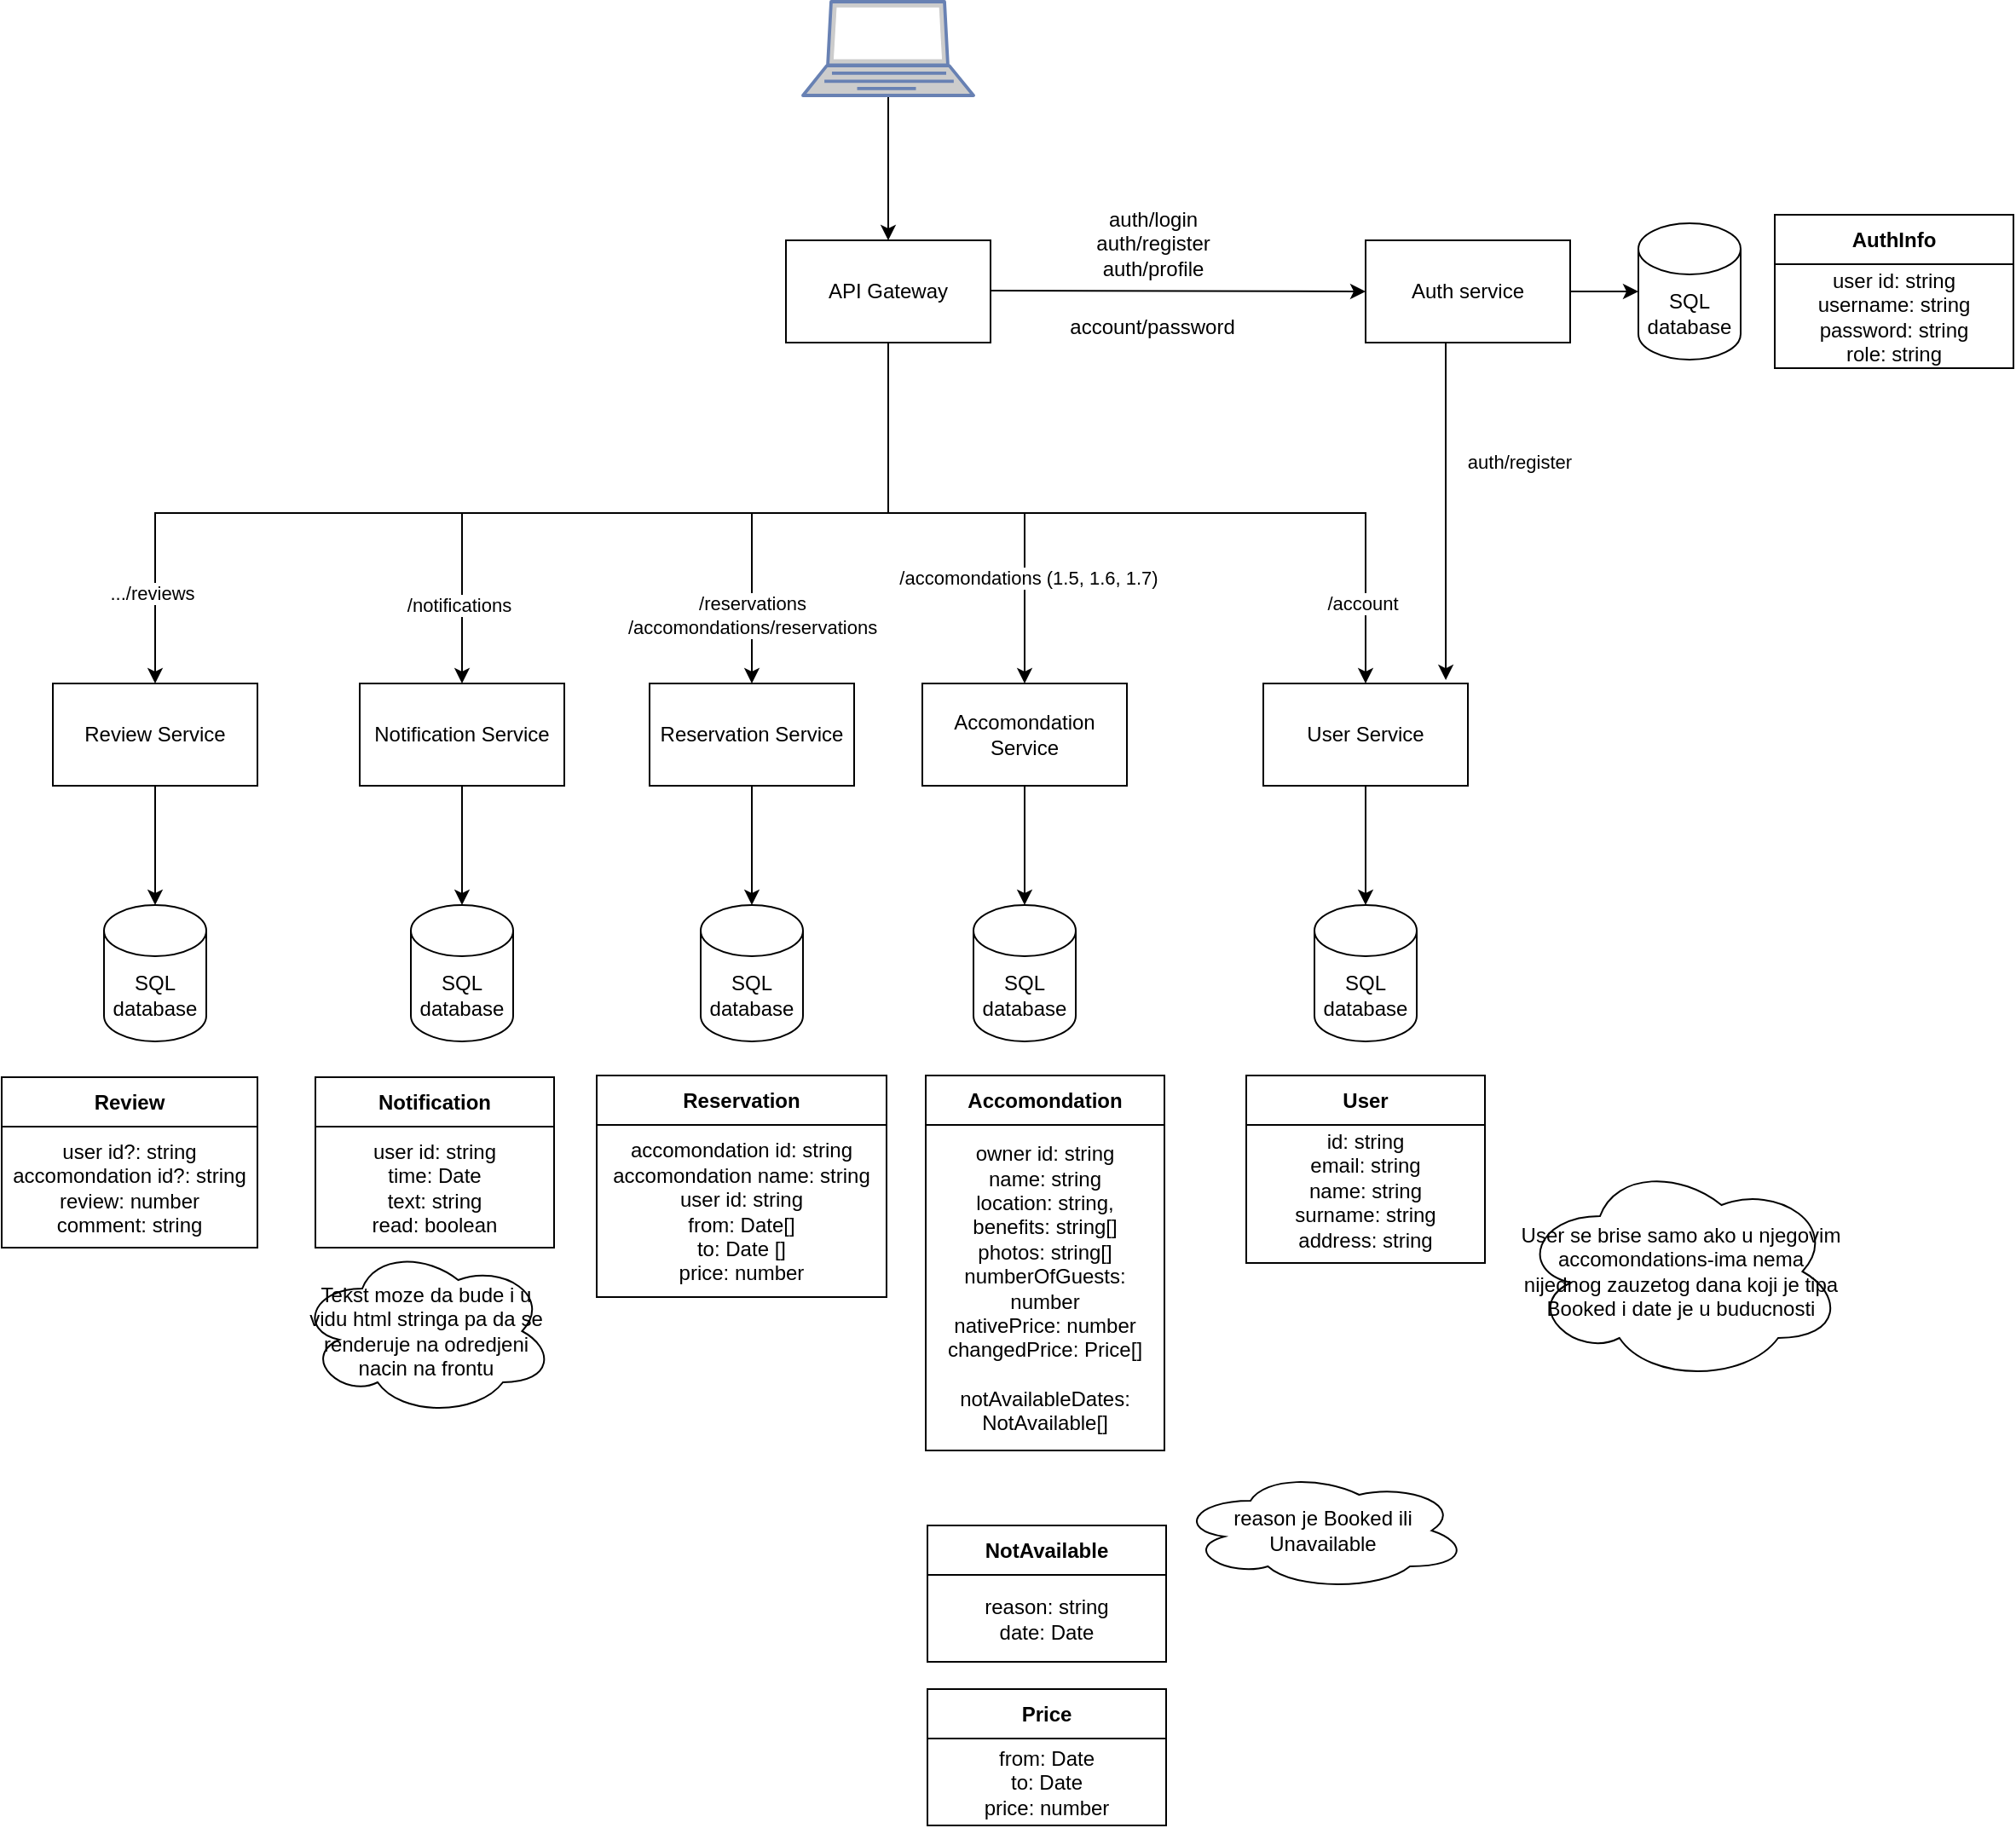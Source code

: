 <mxfile version="24.2.1" type="device">
  <diagram name="Page-1" id="pHf3SJh8BgMXSewSi1kd">
    <mxGraphModel dx="2537" dy="944" grid="1" gridSize="10" guides="1" tooltips="1" connect="1" arrows="1" fold="1" page="1" pageScale="1" pageWidth="850" pageHeight="1100" math="0" shadow="0">
      <root>
        <mxCell id="0" />
        <mxCell id="1" parent="0" />
        <mxCell id="M-JQSVvkI15GJPPJ3Po0-2" style="edgeStyle=orthogonalEdgeStyle;rounded=0;orthogonalLoop=1;jettySize=auto;html=1;" edge="1" parent="1" source="M-JQSVvkI15GJPPJ3Po0-1">
          <mxGeometry relative="1" as="geometry">
            <mxPoint x="390" y="190" as="targetPoint" />
          </mxGeometry>
        </mxCell>
        <mxCell id="M-JQSVvkI15GJPPJ3Po0-1" value="" style="fontColor=#0066CC;verticalAlign=top;verticalLabelPosition=bottom;labelPosition=center;align=center;html=1;outlineConnect=0;fillColor=#CCCCCC;strokeColor=#6881B3;gradientColor=none;gradientDirection=north;strokeWidth=2;shape=mxgraph.networks.laptop;" vertex="1" parent="1">
          <mxGeometry x="340" y="50" width="100" height="55" as="geometry" />
        </mxCell>
        <mxCell id="M-JQSVvkI15GJPPJ3Po0-5" style="edgeStyle=orthogonalEdgeStyle;rounded=0;orthogonalLoop=1;jettySize=auto;html=1;entryX=0;entryY=0.5;entryDx=0;entryDy=0;" edge="1" parent="1" target="M-JQSVvkI15GJPPJ3Po0-7">
          <mxGeometry relative="1" as="geometry">
            <mxPoint x="571" y="219.5" as="targetPoint" />
            <mxPoint x="450" y="219.5" as="sourcePoint" />
          </mxGeometry>
        </mxCell>
        <mxCell id="M-JQSVvkI15GJPPJ3Po0-13" style="edgeStyle=orthogonalEdgeStyle;rounded=0;orthogonalLoop=1;jettySize=auto;html=1;" edge="1" parent="1" source="M-JQSVvkI15GJPPJ3Po0-6" target="M-JQSVvkI15GJPPJ3Po0-10">
          <mxGeometry relative="1" as="geometry">
            <Array as="points">
              <mxPoint x="390" y="350" />
              <mxPoint x="470" y="350" />
            </Array>
          </mxGeometry>
        </mxCell>
        <mxCell id="M-JQSVvkI15GJPPJ3Po0-48" value="/accomondations (1.5, 1.6, 1.7)" style="edgeLabel;html=1;align=center;verticalAlign=middle;resizable=0;points=[];" vertex="1" connectable="0" parent="M-JQSVvkI15GJPPJ3Po0-13">
          <mxGeometry x="0.557" y="2" relative="1" as="geometry">
            <mxPoint as="offset" />
          </mxGeometry>
        </mxCell>
        <mxCell id="M-JQSVvkI15GJPPJ3Po0-14" style="edgeStyle=orthogonalEdgeStyle;rounded=0;orthogonalLoop=1;jettySize=auto;html=1;" edge="1" parent="1" source="M-JQSVvkI15GJPPJ3Po0-6" target="M-JQSVvkI15GJPPJ3Po0-12">
          <mxGeometry relative="1" as="geometry" />
        </mxCell>
        <mxCell id="M-JQSVvkI15GJPPJ3Po0-57" value="/reservations&lt;div&gt;/accomondations/reservations&lt;/div&gt;" style="edgeLabel;html=1;align=center;verticalAlign=middle;resizable=0;points=[];" vertex="1" connectable="0" parent="M-JQSVvkI15GJPPJ3Po0-14">
          <mxGeometry x="0.593" y="3" relative="1" as="geometry">
            <mxPoint x="-3" y="17" as="offset" />
          </mxGeometry>
        </mxCell>
        <mxCell id="M-JQSVvkI15GJPPJ3Po0-15" style="edgeStyle=orthogonalEdgeStyle;rounded=0;orthogonalLoop=1;jettySize=auto;html=1;entryX=0.5;entryY=0;entryDx=0;entryDy=0;" edge="1" parent="1" source="M-JQSVvkI15GJPPJ3Po0-6" target="M-JQSVvkI15GJPPJ3Po0-11">
          <mxGeometry relative="1" as="geometry">
            <Array as="points">
              <mxPoint x="390" y="350" />
              <mxPoint x="140" y="350" />
            </Array>
          </mxGeometry>
        </mxCell>
        <mxCell id="M-JQSVvkI15GJPPJ3Po0-60" value="/notifications" style="edgeLabel;html=1;align=center;verticalAlign=middle;resizable=0;points=[];" vertex="1" connectable="0" parent="M-JQSVvkI15GJPPJ3Po0-15">
          <mxGeometry x="0.796" y="-2" relative="1" as="geometry">
            <mxPoint as="offset" />
          </mxGeometry>
        </mxCell>
        <mxCell id="M-JQSVvkI15GJPPJ3Po0-16" style="edgeStyle=orthogonalEdgeStyle;rounded=0;orthogonalLoop=1;jettySize=auto;html=1;" edge="1" parent="1" source="M-JQSVvkI15GJPPJ3Po0-6" target="M-JQSVvkI15GJPPJ3Po0-8">
          <mxGeometry relative="1" as="geometry">
            <Array as="points">
              <mxPoint x="390" y="350" />
              <mxPoint x="670" y="350" />
            </Array>
          </mxGeometry>
        </mxCell>
        <mxCell id="M-JQSVvkI15GJPPJ3Po0-39" value="/account" style="edgeLabel;html=1;align=center;verticalAlign=middle;resizable=0;points=[];" vertex="1" connectable="0" parent="M-JQSVvkI15GJPPJ3Po0-16">
          <mxGeometry x="0.804" y="-2" relative="1" as="geometry">
            <mxPoint as="offset" />
          </mxGeometry>
        </mxCell>
        <mxCell id="M-JQSVvkI15GJPPJ3Po0-66" style="edgeStyle=orthogonalEdgeStyle;rounded=0;orthogonalLoop=1;jettySize=auto;html=1;" edge="1" parent="1" source="M-JQSVvkI15GJPPJ3Po0-6" target="M-JQSVvkI15GJPPJ3Po0-65">
          <mxGeometry relative="1" as="geometry">
            <Array as="points">
              <mxPoint x="390" y="350" />
              <mxPoint x="-40" y="350" />
            </Array>
          </mxGeometry>
        </mxCell>
        <mxCell id="M-JQSVvkI15GJPPJ3Po0-72" value=".../reviews" style="edgeLabel;html=1;align=center;verticalAlign=middle;resizable=0;points=[];" vertex="1" connectable="0" parent="M-JQSVvkI15GJPPJ3Po0-66">
          <mxGeometry x="0.832" y="-2" relative="1" as="geometry">
            <mxPoint as="offset" />
          </mxGeometry>
        </mxCell>
        <mxCell id="M-JQSVvkI15GJPPJ3Po0-6" value="API Gateway" style="rounded=0;whiteSpace=wrap;html=1;" vertex="1" parent="1">
          <mxGeometry x="330" y="190" width="120" height="60" as="geometry" />
        </mxCell>
        <mxCell id="M-JQSVvkI15GJPPJ3Po0-23" style="edgeStyle=orthogonalEdgeStyle;rounded=0;orthogonalLoop=1;jettySize=auto;html=1;" edge="1" parent="1" source="M-JQSVvkI15GJPPJ3Po0-7" target="M-JQSVvkI15GJPPJ3Po0-18">
          <mxGeometry relative="1" as="geometry" />
        </mxCell>
        <mxCell id="M-JQSVvkI15GJPPJ3Po0-7" value="Auth service" style="rounded=0;whiteSpace=wrap;html=1;" vertex="1" parent="1">
          <mxGeometry x="670" y="190" width="120" height="60" as="geometry" />
        </mxCell>
        <mxCell id="M-JQSVvkI15GJPPJ3Po0-24" style="edgeStyle=orthogonalEdgeStyle;rounded=0;orthogonalLoop=1;jettySize=auto;html=1;" edge="1" parent="1" source="M-JQSVvkI15GJPPJ3Po0-8" target="M-JQSVvkI15GJPPJ3Po0-19">
          <mxGeometry relative="1" as="geometry" />
        </mxCell>
        <mxCell id="M-JQSVvkI15GJPPJ3Po0-8" value="User Service" style="rounded=0;whiteSpace=wrap;html=1;" vertex="1" parent="1">
          <mxGeometry x="610" y="450" width="120" height="60" as="geometry" />
        </mxCell>
        <mxCell id="M-JQSVvkI15GJPPJ3Po0-10" value="Accomondation Service" style="rounded=0;whiteSpace=wrap;html=1;" vertex="1" parent="1">
          <mxGeometry x="410" y="450" width="120" height="60" as="geometry" />
        </mxCell>
        <mxCell id="M-JQSVvkI15GJPPJ3Po0-11" value="Notification Service" style="rounded=0;whiteSpace=wrap;html=1;" vertex="1" parent="1">
          <mxGeometry x="80" y="450" width="120" height="60" as="geometry" />
        </mxCell>
        <mxCell id="M-JQSVvkI15GJPPJ3Po0-27" style="edgeStyle=orthogonalEdgeStyle;rounded=0;orthogonalLoop=1;jettySize=auto;html=1;" edge="1" parent="1" source="M-JQSVvkI15GJPPJ3Po0-12" target="M-JQSVvkI15GJPPJ3Po0-21">
          <mxGeometry relative="1" as="geometry" />
        </mxCell>
        <mxCell id="M-JQSVvkI15GJPPJ3Po0-12" value="Reservation Service" style="rounded=0;whiteSpace=wrap;html=1;" vertex="1" parent="1">
          <mxGeometry x="250" y="450" width="120" height="60" as="geometry" />
        </mxCell>
        <mxCell id="M-JQSVvkI15GJPPJ3Po0-18" value="SQL database" style="shape=cylinder3;whiteSpace=wrap;html=1;boundedLbl=1;backgroundOutline=1;size=15;" vertex="1" parent="1">
          <mxGeometry x="830" y="180" width="60" height="80" as="geometry" />
        </mxCell>
        <mxCell id="M-JQSVvkI15GJPPJ3Po0-19" value="SQL database" style="shape=cylinder3;whiteSpace=wrap;html=1;boundedLbl=1;backgroundOutline=1;size=15;" vertex="1" parent="1">
          <mxGeometry x="640" y="580" width="60" height="80" as="geometry" />
        </mxCell>
        <mxCell id="M-JQSVvkI15GJPPJ3Po0-20" value="SQL database" style="shape=cylinder3;whiteSpace=wrap;html=1;boundedLbl=1;backgroundOutline=1;size=15;" vertex="1" parent="1">
          <mxGeometry x="440" y="580" width="60" height="80" as="geometry" />
        </mxCell>
        <mxCell id="M-JQSVvkI15GJPPJ3Po0-21" value="SQL database" style="shape=cylinder3;whiteSpace=wrap;html=1;boundedLbl=1;backgroundOutline=1;size=15;" vertex="1" parent="1">
          <mxGeometry x="280" y="580" width="60" height="80" as="geometry" />
        </mxCell>
        <mxCell id="M-JQSVvkI15GJPPJ3Po0-22" value="SQL database" style="shape=cylinder3;whiteSpace=wrap;html=1;boundedLbl=1;backgroundOutline=1;size=15;" vertex="1" parent="1">
          <mxGeometry x="110" y="580" width="60" height="80" as="geometry" />
        </mxCell>
        <mxCell id="M-JQSVvkI15GJPPJ3Po0-28" style="edgeStyle=orthogonalEdgeStyle;rounded=0;orthogonalLoop=1;jettySize=auto;html=1;entryX=0.5;entryY=0;entryDx=0;entryDy=0;entryPerimeter=0;" edge="1" parent="1" source="M-JQSVvkI15GJPPJ3Po0-11" target="M-JQSVvkI15GJPPJ3Po0-22">
          <mxGeometry relative="1" as="geometry" />
        </mxCell>
        <mxCell id="M-JQSVvkI15GJPPJ3Po0-29" value="AuthInfo" style="swimlane;fontStyle=1;align=center;verticalAlign=middle;childLayout=stackLayout;horizontal=1;startSize=29;horizontalStack=0;resizeParent=1;resizeParentMax=0;resizeLast=0;collapsible=0;marginBottom=0;html=1;whiteSpace=wrap;" vertex="1" parent="1">
          <mxGeometry x="910" y="175" width="140" height="90" as="geometry" />
        </mxCell>
        <mxCell id="M-JQSVvkI15GJPPJ3Po0-30" value="user id: string&lt;div&gt;username: string&lt;/div&gt;&lt;div&gt;password: string&lt;/div&gt;&lt;div&gt;role: string&lt;/div&gt;" style="text;html=1;strokeColor=none;fillColor=none;align=center;verticalAlign=middle;spacingLeft=4;spacingRight=4;overflow=hidden;rotatable=0;points=[[0,0.5],[1,0.5]];portConstraint=eastwest;whiteSpace=wrap;" vertex="1" parent="M-JQSVvkI15GJPPJ3Po0-29">
          <mxGeometry y="29" width="140" height="61" as="geometry" />
        </mxCell>
        <mxCell id="M-JQSVvkI15GJPPJ3Po0-32" value="auth/login&lt;div&gt;auth/register&lt;/div&gt;&lt;div&gt;auth/profile&lt;/div&gt;" style="text;html=1;align=center;verticalAlign=middle;resizable=0;points=[];autosize=1;strokeColor=none;fillColor=none;" vertex="1" parent="1">
          <mxGeometry x="500" y="162" width="90" height="60" as="geometry" />
        </mxCell>
        <mxCell id="M-JQSVvkI15GJPPJ3Po0-33" value="User" style="swimlane;fontStyle=1;align=center;verticalAlign=middle;childLayout=stackLayout;horizontal=1;startSize=29;horizontalStack=0;resizeParent=1;resizeParentMax=0;resizeLast=0;collapsible=0;marginBottom=0;html=1;whiteSpace=wrap;" vertex="1" parent="1">
          <mxGeometry x="600" y="680" width="140" height="110" as="geometry" />
        </mxCell>
        <mxCell id="M-JQSVvkI15GJPPJ3Po0-34" value="&lt;div&gt;id: string&lt;/div&gt;&lt;div&gt;email: string&lt;/div&gt;name: string&lt;div&gt;surname: string&lt;/div&gt;&lt;div&gt;address: string&lt;/div&gt;&lt;div&gt;&lt;br&gt;&lt;/div&gt;" style="text;html=1;strokeColor=none;fillColor=none;align=center;verticalAlign=middle;spacingLeft=4;spacingRight=4;overflow=hidden;rotatable=0;points=[[0,0.5],[1,0.5]];portConstraint=eastwest;whiteSpace=wrap;" vertex="1" parent="M-JQSVvkI15GJPPJ3Po0-33">
          <mxGeometry y="29" width="140" height="81" as="geometry" />
        </mxCell>
        <mxCell id="M-JQSVvkI15GJPPJ3Po0-36" style="edgeStyle=orthogonalEdgeStyle;rounded=0;orthogonalLoop=1;jettySize=auto;html=1;entryX=0.892;entryY=-0.033;entryDx=0;entryDy=0;entryPerimeter=0;" edge="1" parent="1" source="M-JQSVvkI15GJPPJ3Po0-7" target="M-JQSVvkI15GJPPJ3Po0-8">
          <mxGeometry relative="1" as="geometry">
            <Array as="points">
              <mxPoint x="717" y="300" />
              <mxPoint x="717" y="300" />
            </Array>
          </mxGeometry>
        </mxCell>
        <mxCell id="M-JQSVvkI15GJPPJ3Po0-37" value="auth/register" style="edgeLabel;html=1;align=center;verticalAlign=middle;resizable=0;points=[];" vertex="1" connectable="0" parent="M-JQSVvkI15GJPPJ3Po0-36">
          <mxGeometry x="-0.253" y="-1" relative="1" as="geometry">
            <mxPoint x="44" y="-4" as="offset" />
          </mxGeometry>
        </mxCell>
        <mxCell id="M-JQSVvkI15GJPPJ3Po0-40" value="account/password" style="text;html=1;align=center;verticalAlign=middle;whiteSpace=wrap;rounded=0;" vertex="1" parent="1">
          <mxGeometry x="515" y="226" width="60" height="30" as="geometry" />
        </mxCell>
        <mxCell id="M-JQSVvkI15GJPPJ3Po0-41" style="edgeStyle=orthogonalEdgeStyle;rounded=0;orthogonalLoop=1;jettySize=auto;html=1;exitX=0.5;exitY=1;exitDx=0;exitDy=0;" edge="1" parent="1" source="M-JQSVvkI15GJPPJ3Po0-40" target="M-JQSVvkI15GJPPJ3Po0-40">
          <mxGeometry relative="1" as="geometry" />
        </mxCell>
        <mxCell id="M-JQSVvkI15GJPPJ3Po0-45" value="Accomondation" style="swimlane;fontStyle=1;align=center;verticalAlign=middle;childLayout=stackLayout;horizontal=1;startSize=29;horizontalStack=0;resizeParent=1;resizeParentMax=0;resizeLast=0;collapsible=0;marginBottom=0;html=1;whiteSpace=wrap;" vertex="1" parent="1">
          <mxGeometry x="412" y="680" width="140" height="220" as="geometry" />
        </mxCell>
        <mxCell id="M-JQSVvkI15GJPPJ3Po0-46" value="owner id: string&lt;div&gt;name: string&lt;/div&gt;&lt;div&gt;location: string,&lt;/div&gt;&lt;div&gt;benefits: string[]&lt;/div&gt;&lt;div&gt;photos: string[]&lt;/div&gt;&lt;div&gt;numberOfGuests: number&lt;/div&gt;&lt;div&gt;nativePrice: number&lt;/div&gt;&lt;div&gt;changedPrice: Price[]&lt;/div&gt;&lt;div&gt;&lt;br&gt;&lt;/div&gt;&lt;div&gt;notAvailableDates: NotAvailable[]&lt;/div&gt;" style="text;html=1;strokeColor=none;fillColor=none;align=center;verticalAlign=middle;spacingLeft=4;spacingRight=4;overflow=hidden;rotatable=0;points=[[0,0.5],[1,0.5]];portConstraint=eastwest;whiteSpace=wrap;" vertex="1" parent="M-JQSVvkI15GJPPJ3Po0-45">
          <mxGeometry y="29" width="140" height="191" as="geometry" />
        </mxCell>
        <mxCell id="M-JQSVvkI15GJPPJ3Po0-49" value="Reservation" style="swimlane;fontStyle=1;align=center;verticalAlign=middle;childLayout=stackLayout;horizontal=1;startSize=29;horizontalStack=0;resizeParent=1;resizeParentMax=0;resizeLast=0;collapsible=0;marginBottom=0;html=1;whiteSpace=wrap;" vertex="1" parent="1">
          <mxGeometry x="219" y="680" width="170" height="130" as="geometry" />
        </mxCell>
        <mxCell id="M-JQSVvkI15GJPPJ3Po0-50" value="accomondation id: string&lt;div&gt;accomo&lt;span style=&quot;background-color: initial;&quot;&gt;ndation name: string&lt;/span&gt;&lt;/div&gt;&lt;div&gt;&lt;div&gt;user id: string&lt;/div&gt;&lt;div&gt;from: Date[]&lt;/div&gt;&lt;div&gt;to: Date []&lt;/div&gt;&lt;div&gt;price: number&lt;/div&gt;&lt;/div&gt;" style="text;html=1;strokeColor=none;fillColor=none;align=center;verticalAlign=middle;spacingLeft=4;spacingRight=4;overflow=hidden;rotatable=0;points=[[0,0.5],[1,0.5]];portConstraint=eastwest;whiteSpace=wrap;" vertex="1" parent="M-JQSVvkI15GJPPJ3Po0-49">
          <mxGeometry y="29" width="170" height="101" as="geometry" />
        </mxCell>
        <mxCell id="M-JQSVvkI15GJPPJ3Po0-52" value="reason je Booked ili Unavailable" style="ellipse;shape=cloud;whiteSpace=wrap;html=1;" vertex="1" parent="1">
          <mxGeometry x="560" y="912" width="170" height="70" as="geometry" />
        </mxCell>
        <mxCell id="M-JQSVvkI15GJPPJ3Po0-53" value="NotAvailable" style="swimlane;fontStyle=1;align=center;verticalAlign=middle;childLayout=stackLayout;horizontal=1;startSize=29;horizontalStack=0;resizeParent=1;resizeParentMax=0;resizeLast=0;collapsible=0;marginBottom=0;html=1;whiteSpace=wrap;" vertex="1" parent="1">
          <mxGeometry x="413" y="944" width="140" height="80" as="geometry" />
        </mxCell>
        <mxCell id="M-JQSVvkI15GJPPJ3Po0-54" value="reason: string&lt;div&gt;date: Date&lt;/div&gt;" style="text;html=1;strokeColor=none;fillColor=none;align=center;verticalAlign=middle;spacingLeft=4;spacingRight=4;overflow=hidden;rotatable=0;points=[[0,0.5],[1,0.5]];portConstraint=eastwest;whiteSpace=wrap;" vertex="1" parent="M-JQSVvkI15GJPPJ3Po0-53">
          <mxGeometry y="29" width="140" height="51" as="geometry" />
        </mxCell>
        <mxCell id="M-JQSVvkI15GJPPJ3Po0-56" value="User se brise samo ako u njegovim accomondations-ima nema nijednog zauzetog dana koji je tipa Booked i date je u buducnosti" style="ellipse;shape=cloud;whiteSpace=wrap;html=1;" vertex="1" parent="1">
          <mxGeometry x="760" y="730" width="190" height="130" as="geometry" />
        </mxCell>
        <mxCell id="M-JQSVvkI15GJPPJ3Po0-59" style="edgeStyle=orthogonalEdgeStyle;rounded=0;orthogonalLoop=1;jettySize=auto;html=1;entryX=0.5;entryY=0;entryDx=0;entryDy=0;entryPerimeter=0;" edge="1" parent="1" source="M-JQSVvkI15GJPPJ3Po0-10" target="M-JQSVvkI15GJPPJ3Po0-20">
          <mxGeometry relative="1" as="geometry" />
        </mxCell>
        <mxCell id="M-JQSVvkI15GJPPJ3Po0-61" value="Notification" style="swimlane;fontStyle=1;align=center;verticalAlign=middle;childLayout=stackLayout;horizontal=1;startSize=29;horizontalStack=0;resizeParent=1;resizeParentMax=0;resizeLast=0;collapsible=0;marginBottom=0;html=1;whiteSpace=wrap;" vertex="1" parent="1">
          <mxGeometry x="54" y="681" width="140" height="100" as="geometry" />
        </mxCell>
        <mxCell id="M-JQSVvkI15GJPPJ3Po0-62" value="user id: string&lt;div&gt;time: Date&lt;/div&gt;&lt;div&gt;text: string&lt;/div&gt;&lt;div&gt;read: boolean&lt;/div&gt;" style="text;html=1;strokeColor=none;fillColor=none;align=center;verticalAlign=middle;spacingLeft=4;spacingRight=4;overflow=hidden;rotatable=0;points=[[0,0.5],[1,0.5]];portConstraint=eastwest;whiteSpace=wrap;" vertex="1" parent="M-JQSVvkI15GJPPJ3Po0-61">
          <mxGeometry y="29" width="140" height="71" as="geometry" />
        </mxCell>
        <mxCell id="M-JQSVvkI15GJPPJ3Po0-64" value="Tekst moze da bude i u vidu html stringa pa da se renderuje na odredjeni nacin na frontu" style="ellipse;shape=cloud;whiteSpace=wrap;html=1;" vertex="1" parent="1">
          <mxGeometry x="44" y="780" width="150" height="100" as="geometry" />
        </mxCell>
        <mxCell id="M-JQSVvkI15GJPPJ3Po0-68" style="edgeStyle=orthogonalEdgeStyle;rounded=0;orthogonalLoop=1;jettySize=auto;html=1;" edge="1" parent="1" source="M-JQSVvkI15GJPPJ3Po0-65" target="M-JQSVvkI15GJPPJ3Po0-67">
          <mxGeometry relative="1" as="geometry" />
        </mxCell>
        <mxCell id="M-JQSVvkI15GJPPJ3Po0-65" value="Review Service" style="rounded=0;whiteSpace=wrap;html=1;" vertex="1" parent="1">
          <mxGeometry x="-100" y="450" width="120" height="60" as="geometry" />
        </mxCell>
        <mxCell id="M-JQSVvkI15GJPPJ3Po0-67" value="SQL database" style="shape=cylinder3;whiteSpace=wrap;html=1;boundedLbl=1;backgroundOutline=1;size=15;" vertex="1" parent="1">
          <mxGeometry x="-70" y="580" width="60" height="80" as="geometry" />
        </mxCell>
        <mxCell id="M-JQSVvkI15GJPPJ3Po0-69" value="Review" style="swimlane;fontStyle=1;align=center;verticalAlign=middle;childLayout=stackLayout;horizontal=1;startSize=29;horizontalStack=0;resizeParent=1;resizeParentMax=0;resizeLast=0;collapsible=0;marginBottom=0;html=1;whiteSpace=wrap;" vertex="1" parent="1">
          <mxGeometry x="-130" y="681" width="150" height="100" as="geometry" />
        </mxCell>
        <mxCell id="M-JQSVvkI15GJPPJ3Po0-70" value="user id?: string&lt;div&gt;accomondation id?: string&lt;/div&gt;&lt;div&gt;review: number&lt;/div&gt;&lt;div&gt;comment: string&lt;/div&gt;" style="text;html=1;strokeColor=none;fillColor=none;align=center;verticalAlign=middle;spacingLeft=4;spacingRight=4;overflow=hidden;rotatable=0;points=[[0,0.5],[1,0.5]];portConstraint=eastwest;whiteSpace=wrap;" vertex="1" parent="M-JQSVvkI15GJPPJ3Po0-69">
          <mxGeometry y="29" width="150" height="71" as="geometry" />
        </mxCell>
        <mxCell id="M-JQSVvkI15GJPPJ3Po0-73" value="Price" style="swimlane;fontStyle=1;align=center;verticalAlign=middle;childLayout=stackLayout;horizontal=1;startSize=29;horizontalStack=0;resizeParent=1;resizeParentMax=0;resizeLast=0;collapsible=0;marginBottom=0;html=1;whiteSpace=wrap;" vertex="1" parent="1">
          <mxGeometry x="413" y="1040" width="140" height="80" as="geometry" />
        </mxCell>
        <mxCell id="M-JQSVvkI15GJPPJ3Po0-74" value="from: Date&lt;div&gt;to: Date&lt;/div&gt;&lt;div&gt;price: number&lt;/div&gt;" style="text;html=1;strokeColor=none;fillColor=none;align=center;verticalAlign=middle;spacingLeft=4;spacingRight=4;overflow=hidden;rotatable=0;points=[[0,0.5],[1,0.5]];portConstraint=eastwest;whiteSpace=wrap;" vertex="1" parent="M-JQSVvkI15GJPPJ3Po0-73">
          <mxGeometry y="29" width="140" height="51" as="geometry" />
        </mxCell>
      </root>
    </mxGraphModel>
  </diagram>
</mxfile>
